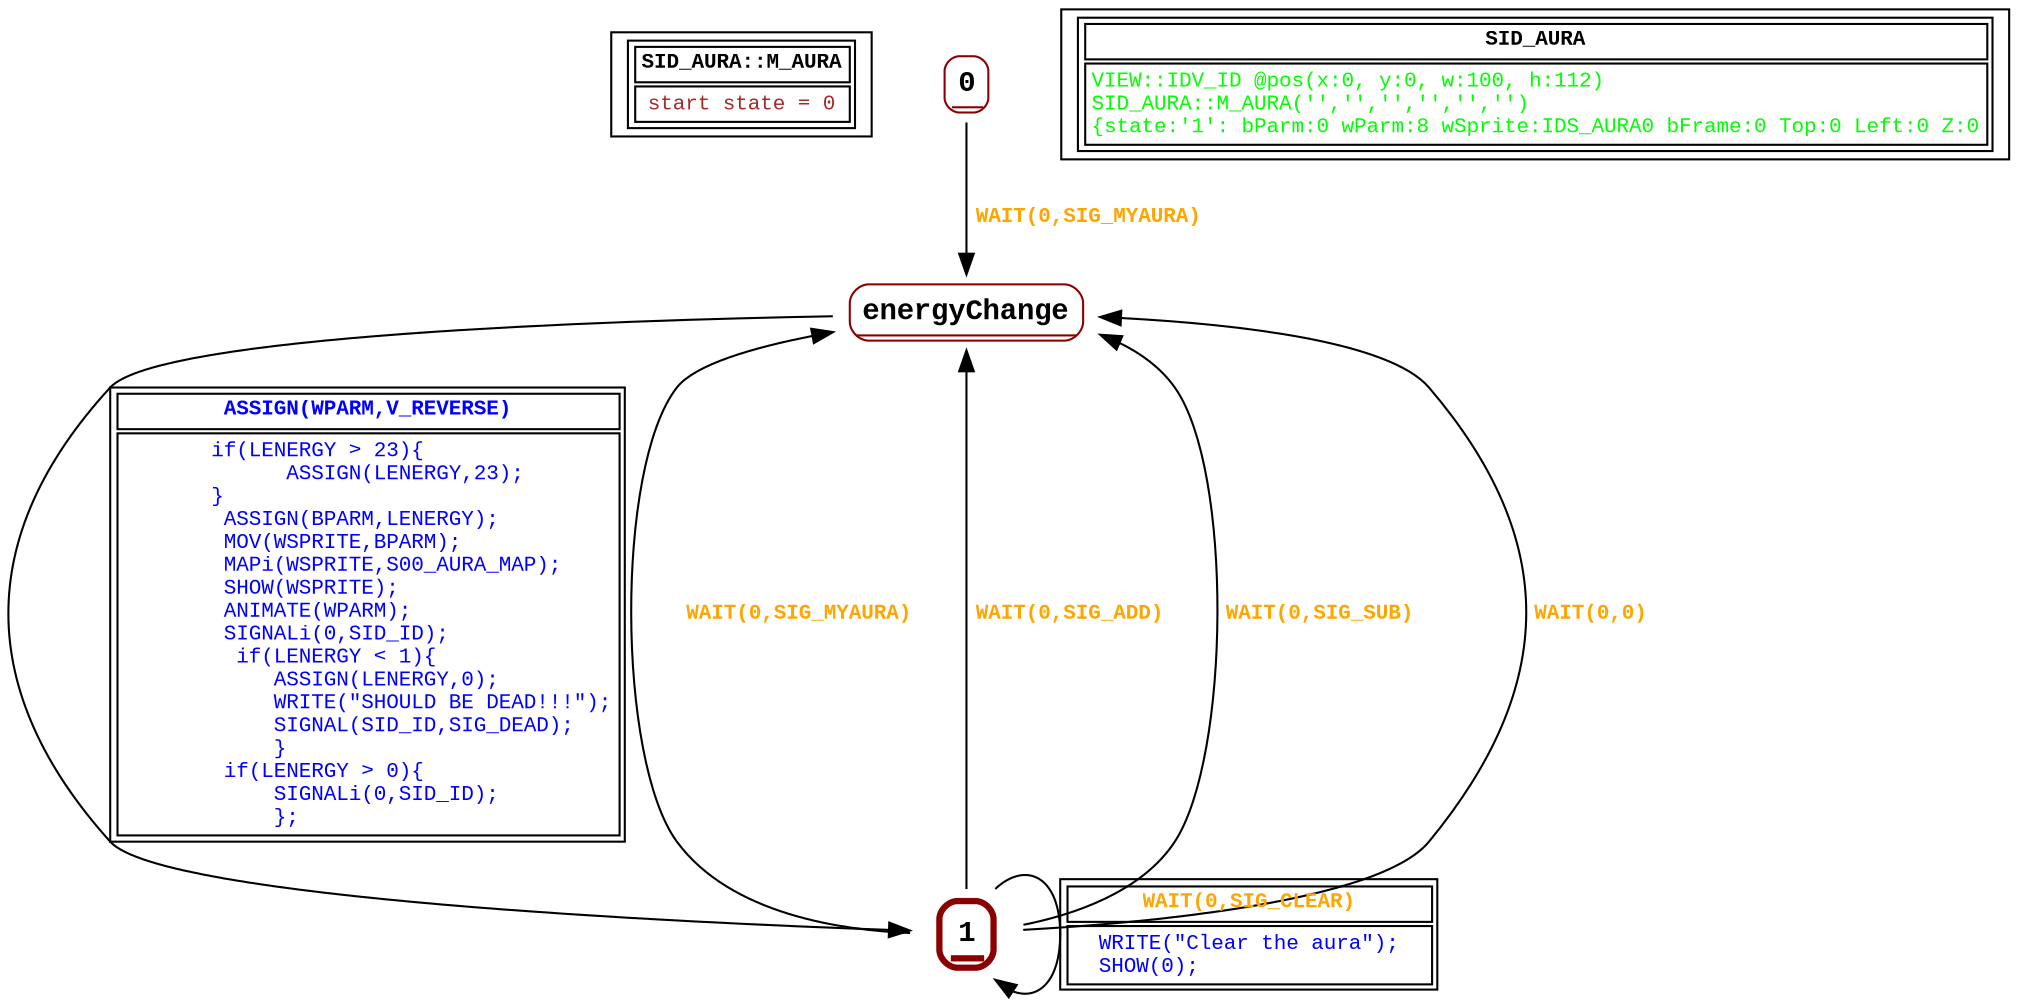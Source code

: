 digraph Automaton {
 fontname="Courier New"
	node [shape=oval, fontname="Courier New"];
	filename[shape = record, fontsize=10, label=< <table border="1"><tr><td><b>SID_AURA::M_AURA<br align="left"/></b></td></tr>
<tr><td><font point-size="10" color ="brown">start state = 0<br align="left"/></font></td></tr></table>>
];
	0[shape = none, fontsize=14, label=< <table border="1" color="darkred" style="rounded"><tr><td sides="b"><b>0<br align="left"/></b></td></tr>
</table>>];
"0" -> "energyChange" [fontcolor=orange,fontsize=10,fontname="Courier New", label=< <table border="0"><tr><td><b>WAIT(0,SIG_MYAURA)<br align="left"/></b></td></tr>
</table>>
];
	1[shape = none, fontsize=14, label=< <table border="3" color="darkred" style="rounded"><tr><td sides="b"><b>1<br align="left"/></b></td></tr>
</table>>];
"1" -> "energyChange" [fontcolor=orange,fontsize=10,fontname="Courier New", label=< <table border="0"><tr><td><b>WAIT(0,SIG_MYAURA)<br align="left"/></b></td></tr>
</table>>
];
"1" -> "energyChange" [fontcolor=orange,fontsize=10,fontname="Courier New", label=< <table border="0"><tr><td><b>WAIT(0,SIG_ADD)<br align="left"/></b></td></tr>
</table>>
];
"1" -> "energyChange" [fontcolor=orange,fontsize=10,fontname="Courier New", label=< <table border="0"><tr><td><b>WAIT(0,SIG_SUB)<br align="left"/></b></td></tr>
</table>>
];
"1" -> "1" [fontcolor=orange,fontsize=10,fontname="Courier New", label=< <table border="1"><tr><td><b>WAIT(0,SIG_CLEAR)<br align="left"/></b></td></tr>
<tr><td><font point-size="10" color ="blue">  WRITE(&quot;Clear the aura&quot;);  <br align="left"/>  SHOW(0);<br align="left"/></font></td></tr></table>>
];
"1" -> "energyChange" [fontcolor=orange,fontsize=10,fontname="Courier New", label=< <table border="0"><tr><td><b>WAIT(0,0)<br align="left"/></b></td></tr>
</table>>
];
	energyChange[shape = none, fontsize=14, label=< <table border="1" color="darkred" style="rounded"><tr><td sides="b"><b>energyChange<br align="left"/></b></td></tr>
</table>>];
"energyChange" -> "1" [fontcolor=blue,fontsize=10,fontname="Courier New", label=< <table border="1"><tr><td><b>ASSIGN(WPARM,V_REVERSE)<br align="left"/></b></td></tr>
<tr><td><font point-size="10" color ="blue">       if(LENERGY &gt; 23)&#123;<br align="left"/>             ASSIGN(LENERGY,23);<br align="left"/>       &#125;<br align="left"/>        ASSIGN(BPARM,LENERGY);<br align="left"/>        MOV(WSPRITE,BPARM);<br align="left"/>        MAPi(WSPRITE,S00_AURA_MAP);<br align="left"/>        SHOW(WSPRITE);<br align="left"/>        ANIMATE(WPARM);<br align="left"/>        SIGNALi(0,SID_ID);<br align="left"/>         if(LENERGY &lt; 1)&#123;<br align="left"/>            ASSIGN(LENERGY,0);<br align="left"/>            WRITE(&quot;SHOULD BE DEAD!!!&quot;);<br align="left"/>            SIGNAL(SID_ID,SIG_DEAD);<br align="left"/>            &#125;<br align="left"/>        if(LENERGY &gt; 0)&#123;<br align="left"/>            SIGNALi(0,SID_ID);<br align="left"/>            &#125;;  <br align="left"/></font></td></tr></table>>
];
	status[shape = record, fontsize=10, label=< <table border="1"><tr><td><b>SID_AURA<br align="left"/></b></td></tr>
<tr><td><font point-size="10" color ="green">VIEW::IDV_ID @pos(x:0, y:0, w:100, h:112)<br align="left"/>SID_AURA::M_AURA(&apos;&apos;,&apos;&apos;,&apos;&apos;,&apos;&apos;,&apos;&apos;,&apos;&apos;)<br align="left"/>			&#123;state:&apos;1&apos;: bParm:0 wParm:8 wSprite:IDS_AURA0 bFrame:0 Top:0 Left:0 Z:0<br align="left"/></font></td></tr></table>>
];
}
